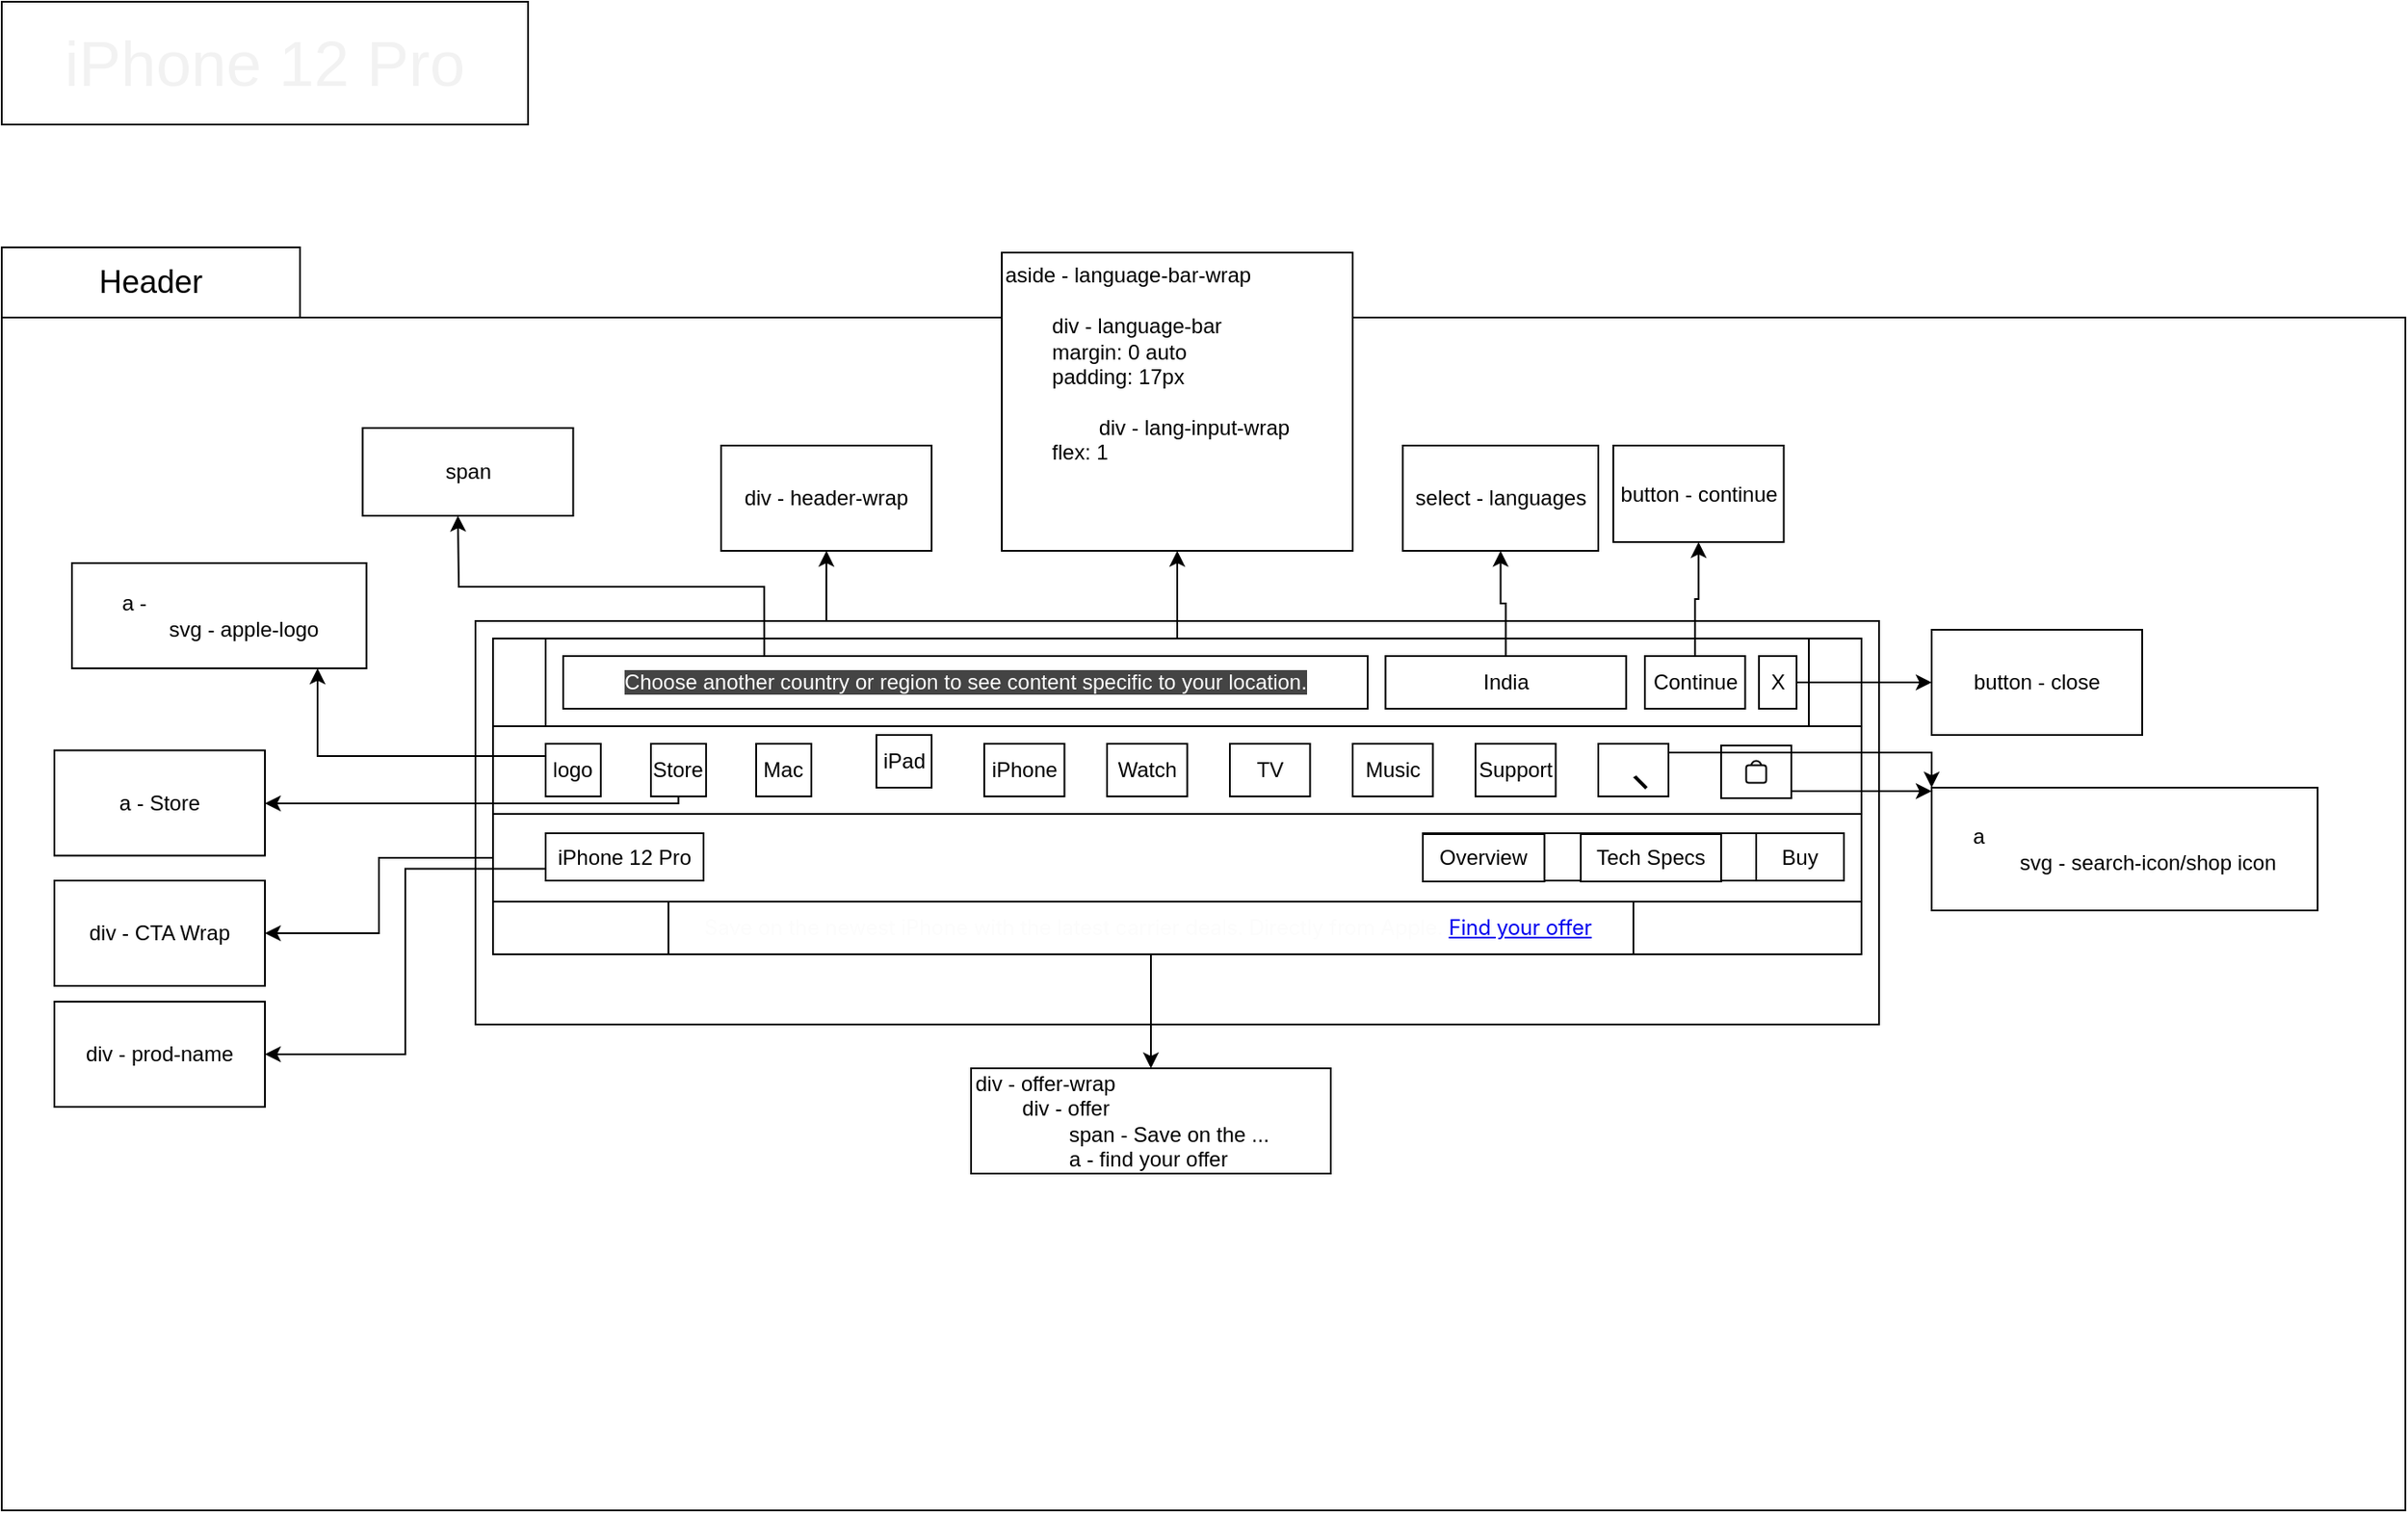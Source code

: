 <mxfile>
    <diagram id="HI-pFxY6XdASCWODzjDD" name="Page-1">
        <mxGraphModel dx="1320" dy="279" grid="1" gridSize="10" guides="1" tooltips="1" connect="1" arrows="1" fold="1" page="1" pageScale="1" pageWidth="850" pageHeight="1100" math="0" shadow="0">
            <root>
                <mxCell id="0"/>
                <mxCell id="1" parent="0"/>
                <mxCell id="63" value="" style="whiteSpace=wrap;html=1;" parent="1" vertex="1">
                    <mxGeometry x="-800" y="260" width="1370" height="680" as="geometry"/>
                </mxCell>
                <mxCell id="59" value="&lt;font style=&quot;font-size: 36px&quot; color=&quot;#f2f2f2&quot;&gt;iPhone 12 Pro&lt;/font&gt;" style="rounded=0;whiteSpace=wrap;html=1;align=center;" parent="1" vertex="1">
                    <mxGeometry x="-800" y="80" width="300" height="70" as="geometry"/>
                </mxCell>
                <mxCell id="61" value="&lt;font style=&quot;font-size: 18px&quot;&gt;Header&lt;/font&gt;" style="whiteSpace=wrap;html=1;" parent="1" vertex="1">
                    <mxGeometry x="-800" y="220" width="170" height="40" as="geometry"/>
                </mxCell>
                <mxCell id="62" value="" style="group" parent="1" vertex="1" connectable="0">
                    <mxGeometry x="-710" y="323" width="1129.995" height="340" as="geometry"/>
                </mxCell>
                <mxCell id="3" style="edgeStyle=orthogonalEdgeStyle;rounded=0;orthogonalLoop=1;jettySize=auto;html=1;exitX=0.25;exitY=0;exitDx=0;exitDy=0;" parent="62" source="2" edge="1">
                    <mxGeometry relative="1" as="geometry">
                        <mxPoint x="380.059" y="70" as="targetPoint"/>
                    </mxGeometry>
                </mxCell>
                <mxCell id="2" value="" style="whiteSpace=wrap;html=1;" parent="62" vertex="1">
                    <mxGeometry x="180" y="110" width="800" height="230" as="geometry"/>
                </mxCell>
                <mxCell id="4" value="div - header-wrap" style="whiteSpace=wrap;html=1;" parent="62" vertex="1">
                    <mxGeometry x="320" y="10" width="120" height="60" as="geometry"/>
                </mxCell>
                <mxCell id="7" value="&lt;div&gt;&lt;span&gt;aside - language-bar-wrap&lt;/span&gt;&lt;/div&gt;&lt;div&gt;&lt;span&gt;&lt;br&gt;&lt;/span&gt;&lt;/div&gt;&lt;div&gt;&lt;span style=&quot;white-space: pre&quot;&gt;&#9;&lt;/span&gt;div - language-bar&lt;br&gt;&lt;/div&gt;&lt;div&gt;&lt;span&gt;&lt;span style=&quot;white-space: pre&quot;&gt;&#9;&lt;/span&gt;margin: 0 auto&lt;/span&gt;&lt;/div&gt;&lt;div&gt;&lt;span&gt;&lt;span style=&quot;white-space: pre&quot;&gt;&#9;&lt;/span&gt;padding: 17px&lt;br&gt;&lt;/span&gt;&lt;/div&gt;&lt;div&gt;&lt;span&gt;&lt;span style=&quot;white-space: pre&quot;&gt;&#9;&lt;/span&gt;&lt;span style=&quot;white-space: pre&quot;&gt;&#9;&lt;/span&gt;&lt;br&gt;&lt;/span&gt;&lt;/div&gt;&lt;div&gt;&lt;span style=&quot;white-space: pre&quot;&gt;&#9;&lt;/span&gt;&lt;span style=&quot;white-space: pre&quot;&gt;&#9;&lt;/span&gt;div - lang-input-wrap&lt;br&gt;&lt;/div&gt;&lt;div&gt;&lt;span style=&quot;white-space: pre&quot;&gt;&#9;&lt;/span&gt;flex: 1&lt;/div&gt;&lt;div&gt;&lt;br&gt;&lt;/div&gt;&lt;div&gt;&lt;span style=&quot;white-space: pre&quot;&gt;&#9;&lt;/span&gt;&lt;span style=&quot;white-space: pre&quot;&gt;&#9;&lt;/span&gt;&lt;br&gt;&lt;/div&gt;&lt;div&gt;&lt;span&gt;&lt;span style=&quot;white-space: pre&quot;&gt;&#9;&lt;/span&gt;&lt;br&gt;&lt;/span&gt;&lt;/div&gt;" style="whiteSpace=wrap;html=1;align=left;" parent="62" vertex="1">
                    <mxGeometry x="480" y="-100" width="200" height="170" as="geometry"/>
                </mxCell>
                <mxCell id="9" value="" style="whiteSpace=wrap;html=1;" parent="62" vertex="1">
                    <mxGeometry x="190" y="170" width="780" height="50" as="geometry"/>
                </mxCell>
                <mxCell id="5" value="" style="whiteSpace=wrap;html=1;" parent="62" vertex="1">
                    <mxGeometry x="190" y="120" width="780" height="50" as="geometry"/>
                </mxCell>
                <mxCell id="8" value="" style="edgeStyle=orthogonalEdgeStyle;rounded=0;orthogonalLoop=1;jettySize=auto;html=1;" parent="62" source="5" target="7" edge="1">
                    <mxGeometry relative="1" as="geometry"/>
                </mxCell>
                <mxCell id="14" value="select - languages" style="whiteSpace=wrap;html=1;" parent="62" vertex="1">
                    <mxGeometry x="708.57" y="10" width="111.43" height="60" as="geometry"/>
                </mxCell>
                <mxCell id="19" value="" style="group" parent="62" vertex="1" connectable="0">
                    <mxGeometry x="220" y="120" width="720" height="50" as="geometry"/>
                </mxCell>
                <mxCell id="6" value="" style="whiteSpace=wrap;html=1;" parent="19" vertex="1">
                    <mxGeometry width="720" height="50" as="geometry"/>
                </mxCell>
                <mxCell id="11" value="&lt;span style=&quot;color: rgb(255 , 255 , 255) ; font-family: &amp;#34;sf pro text&amp;#34; , &amp;#34;myriad set pro&amp;#34; , , , &amp;#34;blinkmacsystemfont&amp;#34; , &amp;#34;segoe ui&amp;#34; , &amp;#34;sf pro icons&amp;#34; , &amp;#34;apple legacy icons&amp;#34; , &amp;#34;helvetica neue&amp;#34; , &amp;#34;helvetica&amp;#34; , &amp;#34;arial&amp;#34; , sans-serif ; text-align: left ; background-color: rgb(68 , 68 , 68)&quot;&gt;Choose another country or region to see content specific to your location.&lt;/span&gt;" style="whiteSpace=wrap;html=1;" parent="19" vertex="1">
                    <mxGeometry x="10" y="10" width="458.57" height="30" as="geometry"/>
                </mxCell>
                <mxCell id="13" value="India" style="whiteSpace=wrap;html=1;" parent="19" vertex="1">
                    <mxGeometry x="478.71" y="10" width="137.143" height="30" as="geometry"/>
                </mxCell>
                <mxCell id="16" value="Continue" style="whiteSpace=wrap;html=1;" parent="19" vertex="1">
                    <mxGeometry x="626.57" y="10" width="57.14" height="30" as="geometry"/>
                </mxCell>
                <mxCell id="22" value="X" style="whiteSpace=wrap;html=1;" parent="19" vertex="1">
                    <mxGeometry x="691.57" y="10" width="21.43" height="30" as="geometry"/>
                </mxCell>
                <mxCell id="15" value="" style="edgeStyle=orthogonalEdgeStyle;rounded=0;orthogonalLoop=1;jettySize=auto;html=1;" parent="62" source="13" target="14" edge="1">
                    <mxGeometry relative="1" as="geometry"/>
                </mxCell>
                <mxCell id="20" value="button - continue" style="whiteSpace=wrap;html=1;" parent="62" vertex="1">
                    <mxGeometry x="828.57" y="10" width="97.14" height="55" as="geometry"/>
                </mxCell>
                <mxCell id="21" value="" style="edgeStyle=orthogonalEdgeStyle;rounded=0;orthogonalLoop=1;jettySize=auto;html=1;" parent="62" source="16" target="20" edge="1">
                    <mxGeometry relative="1" as="geometry"/>
                </mxCell>
                <mxCell id="23" value="button - close" style="whiteSpace=wrap;html=1;" parent="62" vertex="1">
                    <mxGeometry x="1009.995" y="115" width="120" height="60" as="geometry"/>
                </mxCell>
                <mxCell id="24" value="" style="edgeStyle=orthogonalEdgeStyle;rounded=0;orthogonalLoop=1;jettySize=auto;html=1;" parent="62" source="22" target="23" edge="1">
                    <mxGeometry relative="1" as="geometry"/>
                </mxCell>
                <mxCell id="25" value="logo" style="whiteSpace=wrap;html=1;" parent="62" vertex="1">
                    <mxGeometry x="220" y="180" width="31.43" height="30" as="geometry"/>
                </mxCell>
                <mxCell id="26" value="&lt;div&gt;&lt;span style=&quot;white-space: pre&quot;&gt;&#9;&lt;/span&gt;&lt;span&gt;a -&lt;/span&gt;&lt;br&gt;&lt;/div&gt;&lt;div&gt;&lt;span&gt;&lt;span style=&quot;white-space: pre&quot;&gt;&#9;&lt;span style=&quot;white-space: pre&quot;&gt;&#9;&lt;/span&gt;s&lt;/span&gt;vg&amp;nbsp;- apple-logo&lt;/span&gt;&lt;/div&gt;" style="whiteSpace=wrap;html=1;align=left;" parent="62" vertex="1">
                    <mxGeometry x="-50" y="77" width="167.86" height="60" as="geometry"/>
                </mxCell>
                <mxCell id="27" value="" style="edgeStyle=orthogonalEdgeStyle;rounded=0;orthogonalLoop=1;jettySize=auto;html=1;" parent="62" source="25" target="26" edge="1">
                    <mxGeometry relative="1" as="geometry">
                        <Array as="points">
                            <mxPoint x="90" y="187"/>
                        </Array>
                    </mxGeometry>
                </mxCell>
                <mxCell id="28" value="Store" style="whiteSpace=wrap;html=1;" parent="62" vertex="1">
                    <mxGeometry x="280" y="180" width="31.43" height="30" as="geometry"/>
                </mxCell>
                <mxCell id="29" value="Mac" style="whiteSpace=wrap;html=1;" parent="62" vertex="1">
                    <mxGeometry x="340" y="180" width="31.43" height="30" as="geometry"/>
                </mxCell>
                <mxCell id="30" value="iPad" style="whiteSpace=wrap;html=1;" parent="62" vertex="1">
                    <mxGeometry x="408.57" y="175" width="31.43" height="30" as="geometry"/>
                </mxCell>
                <mxCell id="31" value="iPhone" style="whiteSpace=wrap;html=1;" parent="62" vertex="1">
                    <mxGeometry x="470" y="180" width="45.72" height="30" as="geometry"/>
                </mxCell>
                <mxCell id="32" value="Watch" style="whiteSpace=wrap;html=1;" parent="62" vertex="1">
                    <mxGeometry x="540" y="180" width="45.72" height="30" as="geometry"/>
                </mxCell>
                <mxCell id="33" value="TV" style="whiteSpace=wrap;html=1;" parent="62" vertex="1">
                    <mxGeometry x="610" y="180" width="45.72" height="30" as="geometry"/>
                </mxCell>
                <mxCell id="34" value="Music" style="whiteSpace=wrap;html=1;" parent="62" vertex="1">
                    <mxGeometry x="680" y="180" width="45.72" height="30" as="geometry"/>
                </mxCell>
                <mxCell id="35" value="Support" style="whiteSpace=wrap;html=1;" parent="62" vertex="1">
                    <mxGeometry x="750" y="180" width="45.72" height="30" as="geometry"/>
                </mxCell>
                <mxCell id="41" value="" style="whiteSpace=wrap;html=1;" parent="62" vertex="1">
                    <mxGeometry x="890" y="181" width="40" height="30" as="geometry"/>
                </mxCell>
                <mxCell id="45" value="" style="group" parent="62" vertex="1" connectable="0">
                    <mxGeometry x="904.28" y="189.75" width="11.43" height="12.5" as="geometry"/>
                </mxCell>
                <mxCell id="47" value="" style="group" parent="45" vertex="1" connectable="0">
                    <mxGeometry width="11.43" height="12.5" as="geometry"/>
                </mxCell>
                <mxCell id="44" value="" style="rounded=1;whiteSpace=wrap;html=1;arcSize=50;" parent="47" vertex="1">
                    <mxGeometry x="2.86" width="5.72" height="10" as="geometry"/>
                </mxCell>
                <mxCell id="43" value="" style="rounded=1;whiteSpace=wrap;html=1;" parent="47" vertex="1">
                    <mxGeometry y="2.5" width="11.43" height="10" as="geometry"/>
                </mxCell>
                <mxCell id="36" value="" style="whiteSpace=wrap;html=1;" parent="62" vertex="1">
                    <mxGeometry x="820" y="180" width="40" height="30" as="geometry"/>
                </mxCell>
                <mxCell id="37" value="" style="group" parent="62" vertex="1" connectable="0">
                    <mxGeometry x="830" y="185" width="20" height="25" as="geometry"/>
                </mxCell>
                <mxCell id="38" value="" style="line;strokeWidth=2;html=1;fillColor=#FFFFFF;rotation=45;direction=west;" parent="37" vertex="1">
                    <mxGeometry x="3.631" y="10.033" width="16.17" height="9.121" as="geometry"/>
                </mxCell>
                <mxCell id="39" value="" style="ellipse;shape=doubleEllipse;whiteSpace=wrap;html=1;aspect=fixed;strokeColor=none;fillColor=#FFFFFF;" parent="37" vertex="1">
                    <mxGeometry width="14.522" height="14.522" as="geometry"/>
                </mxCell>
                <mxCell id="50" value="a - Store" style="whiteSpace=wrap;html=1;" parent="62" vertex="1">
                    <mxGeometry x="-60.005" y="183.75" width="120" height="60" as="geometry"/>
                </mxCell>
                <mxCell id="51" value="" style="edgeStyle=orthogonalEdgeStyle;rounded=0;orthogonalLoop=1;jettySize=auto;html=1;" parent="62" source="28" target="50" edge="1">
                    <mxGeometry relative="1" as="geometry">
                        <Array as="points">
                            <mxPoint x="296" y="214"/>
                        </Array>
                    </mxGeometry>
                </mxCell>
                <mxCell id="57" style="edgeStyle=orthogonalEdgeStyle;rounded=0;orthogonalLoop=1;jettySize=auto;html=1;exitX=0.25;exitY=0;exitDx=0;exitDy=0;" parent="62" source="11" edge="1">
                    <mxGeometry relative="1" as="geometry">
                        <mxPoint x="170" y="50" as="targetPoint"/>
                    </mxGeometry>
                </mxCell>
                <mxCell id="58" value="span" style="whiteSpace=wrap;html=1;" parent="62" vertex="1">
                    <mxGeometry x="115.71" width="120" height="50" as="geometry"/>
                </mxCell>
                <mxCell id="64" value="" style="whiteSpace=wrap;html=1;" vertex="1" parent="62">
                    <mxGeometry x="190" y="220" width="780" height="50" as="geometry"/>
                </mxCell>
                <mxCell id="65" value="" style="whiteSpace=wrap;html=1;" vertex="1" parent="62">
                    <mxGeometry x="190" y="270" width="780" height="30" as="geometry"/>
                </mxCell>
                <mxCell id="66" value="&lt;font color=&quot;#fcfcfc&quot;&gt;&lt;span style=&quot;font-family: &amp;#34;sf pro text&amp;#34; , &amp;#34;sf pro icons&amp;#34; , &amp;#34;helvetica neue&amp;#34; , &amp;#34;helvetica&amp;#34; , &amp;#34;arial&amp;#34; , sans-serif ; letter-spacing: -0.12px&quot;&gt;Save on the newest iPhone with the latest carrier deals. Directly from Apple.&amp;nbsp;&lt;/span&gt;&lt;a class=&quot;ribbon-link more&quot; href=&quot;https://www.apple.com/us/shop/goto/buy_iphone/carrier_offers&quot; style=&quot;letter-spacing: -0.12px ; animation: 1s cubic-bezier(0.42 , 0 , 0.58 , 1) 1.8s 1 normal forwards running ; font-family: &amp;#34;sf pro text&amp;#34; , &amp;#34;sf pro icons&amp;#34; , &amp;#34;helvetica neue&amp;#34; , &amp;#34;helvetica&amp;#34; , &amp;#34;arial&amp;#34; , sans-serif&quot;&gt;Find your offer&lt;/a&gt;&lt;span style=&quot;font-family: &amp;#34;sf pro text&amp;#34; , &amp;#34;sf pro icons&amp;#34; , &amp;#34;helvetica neue&amp;#34; , &amp;#34;helvetica&amp;#34; , &amp;#34;arial&amp;#34; , sans-serif ; letter-spacing: -0.12px&quot;&gt;&amp;nbsp;&lt;/span&gt;&lt;/font&gt;" style="whiteSpace=wrap;html=1;" vertex="1" parent="62">
                    <mxGeometry x="290" y="270" width="550" height="30" as="geometry"/>
                </mxCell>
                <mxCell id="68" value="" style="whiteSpace=wrap;html=1;" vertex="1" parent="62">
                    <mxGeometry x="720" y="231" width="240" height="27" as="geometry"/>
                </mxCell>
                <mxCell id="71" value="Tech Specs" style="whiteSpace=wrap;html=1;" vertex="1" parent="62">
                    <mxGeometry x="810" y="231.5" width="80" height="27" as="geometry"/>
                </mxCell>
                <mxCell id="70" value="Overview" style="whiteSpace=wrap;html=1;" vertex="1" parent="62">
                    <mxGeometry x="720" y="231.5" width="69.29" height="27" as="geometry"/>
                </mxCell>
                <mxCell id="52" value="&lt;div style=&quot;text-align: left&quot;&gt;&lt;span&gt;a&lt;/span&gt;&lt;/div&gt;&lt;span style=&quot;white-space: pre&quot;&gt;&lt;div style=&quot;text-align: left&quot;&gt;&lt;span&gt;&#9;&lt;/span&gt;&lt;span style=&quot;white-space: normal&quot;&gt;svg - search-icon/shop icon&lt;/span&gt;&lt;/div&gt;&lt;/span&gt;" style="whiteSpace=wrap;html=1;" parent="1" vertex="1">
                    <mxGeometry x="299.99" y="528" width="220" height="70" as="geometry"/>
                </mxCell>
                <mxCell id="80" style="edgeStyle=orthogonalEdgeStyle;rounded=0;orthogonalLoop=1;jettySize=auto;html=1;exitX=0;exitY=0.75;exitDx=0;exitDy=0;entryX=1;entryY=0.5;entryDx=0;entryDy=0;" edge="1" parent="1" source="67" target="77">
                    <mxGeometry relative="1" as="geometry"/>
                </mxCell>
                <mxCell id="67" value="iPhone 12 Pro" style="whiteSpace=wrap;html=1;" vertex="1" parent="1">
                    <mxGeometry x="-490" y="554" width="90" height="27" as="geometry"/>
                </mxCell>
                <mxCell id="69" value="Buy" style="whiteSpace=wrap;html=1;" vertex="1" parent="1">
                    <mxGeometry x="200" y="554" width="50" height="27" as="geometry"/>
                </mxCell>
                <mxCell id="72" value="div - CTA Wrap" style="whiteSpace=wrap;html=1;" vertex="1" parent="1">
                    <mxGeometry x="-770" y="581" width="120" height="60" as="geometry"/>
                </mxCell>
                <mxCell id="73" value="" style="edgeStyle=orthogonalEdgeStyle;rounded=0;orthogonalLoop=1;jettySize=auto;html=1;" edge="1" parent="1" source="64" target="72">
                    <mxGeometry relative="1" as="geometry"/>
                </mxCell>
                <mxCell id="77" value="div - prod-name" style="whiteSpace=wrap;html=1;" vertex="1" parent="1">
                    <mxGeometry x="-770" y="650" width="120" height="60" as="geometry"/>
                </mxCell>
                <mxCell id="81" style="edgeStyle=orthogonalEdgeStyle;rounded=0;orthogonalLoop=1;jettySize=auto;html=1;entryX=0;entryY=0;entryDx=0;entryDy=0;" edge="1" parent="1" source="36" target="52">
                    <mxGeometry relative="1" as="geometry">
                        <Array as="points">
                            <mxPoint x="300" y="508"/>
                        </Array>
                    </mxGeometry>
                </mxCell>
                <mxCell id="83" style="edgeStyle=orthogonalEdgeStyle;rounded=0;orthogonalLoop=1;jettySize=auto;html=1;" edge="1" parent="1" source="41">
                    <mxGeometry relative="1" as="geometry">
                        <mxPoint x="300" y="530" as="targetPoint"/>
                        <Array as="points">
                            <mxPoint x="240" y="530"/>
                            <mxPoint x="240" y="530"/>
                        </Array>
                    </mxGeometry>
                </mxCell>
                <mxCell id="84" value="&lt;div&gt;&lt;span&gt;div - offer-wrap&lt;/span&gt;&lt;/div&gt;&lt;span style=&quot;white-space: pre&quot;&gt;&lt;span style=&quot;white-space: pre&quot;&gt;&#9;&lt;/span&gt;div - offer&lt;br&gt;&lt;span style=&quot;white-space: pre&quot;&gt;&#9;&lt;/span&gt;&lt;span style=&quot;white-space: pre&quot;&gt;&#9;&lt;/span&gt;span - Save on the ...&lt;br&gt;&lt;span style=&quot;white-space: pre&quot;&gt;&#9;&lt;/span&gt;&lt;span style=&quot;white-space: pre&quot;&gt;&#9;&lt;/span&gt;a - find your offer&lt;br&gt;&lt;/span&gt;" style="whiteSpace=wrap;html=1;align=left;" vertex="1" parent="1">
                    <mxGeometry x="-247.5" y="688" width="205" height="60" as="geometry"/>
                </mxCell>
                <mxCell id="85" value="" style="edgeStyle=orthogonalEdgeStyle;rounded=0;orthogonalLoop=1;jettySize=auto;html=1;" edge="1" parent="1" source="66" target="84">
                    <mxGeometry relative="1" as="geometry"/>
                </mxCell>
            </root>
        </mxGraphModel>
    </diagram>
</mxfile>